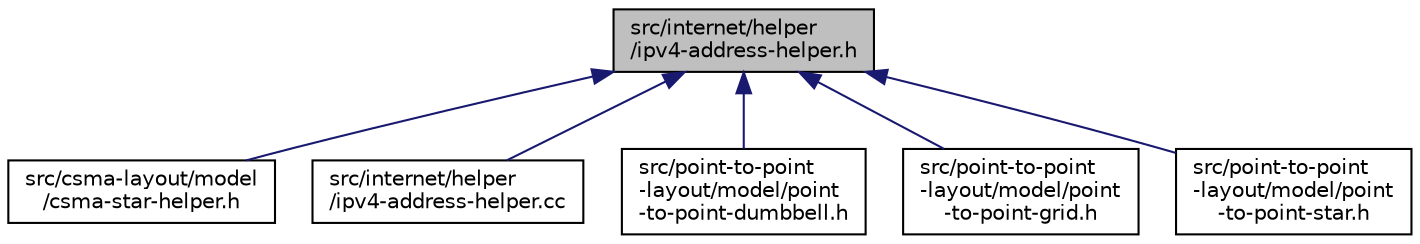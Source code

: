 digraph "src/internet/helper/ipv4-address-helper.h"
{
 // LATEX_PDF_SIZE
  edge [fontname="Helvetica",fontsize="10",labelfontname="Helvetica",labelfontsize="10"];
  node [fontname="Helvetica",fontsize="10",shape=record];
  Node1 [label="src/internet/helper\l/ipv4-address-helper.h",height=0.2,width=0.4,color="black", fillcolor="grey75", style="filled", fontcolor="black",tooltip=" "];
  Node1 -> Node2 [dir="back",color="midnightblue",fontsize="10",style="solid",fontname="Helvetica"];
  Node2 [label="src/csma-layout/model\l/csma-star-helper.h",height=0.2,width=0.4,color="black", fillcolor="white", style="filled",URL="$csma-star-helper_8h.html",tooltip=" "];
  Node1 -> Node3 [dir="back",color="midnightblue",fontsize="10",style="solid",fontname="Helvetica"];
  Node3 [label="src/internet/helper\l/ipv4-address-helper.cc",height=0.2,width=0.4,color="black", fillcolor="white", style="filled",URL="$ipv4-address-helper_8cc.html",tooltip=" "];
  Node1 -> Node4 [dir="back",color="midnightblue",fontsize="10",style="solid",fontname="Helvetica"];
  Node4 [label="src/point-to-point\l-layout/model/point\l-to-point-dumbbell.h",height=0.2,width=0.4,color="black", fillcolor="white", style="filled",URL="$point-to-point-dumbbell_8h.html",tooltip=" "];
  Node1 -> Node5 [dir="back",color="midnightblue",fontsize="10",style="solid",fontname="Helvetica"];
  Node5 [label="src/point-to-point\l-layout/model/point\l-to-point-grid.h",height=0.2,width=0.4,color="black", fillcolor="white", style="filled",URL="$point-to-point-grid_8h.html",tooltip=" "];
  Node1 -> Node6 [dir="back",color="midnightblue",fontsize="10",style="solid",fontname="Helvetica"];
  Node6 [label="src/point-to-point\l-layout/model/point\l-to-point-star.h",height=0.2,width=0.4,color="black", fillcolor="white", style="filled",URL="$point-to-point-star_8h.html",tooltip=" "];
}
